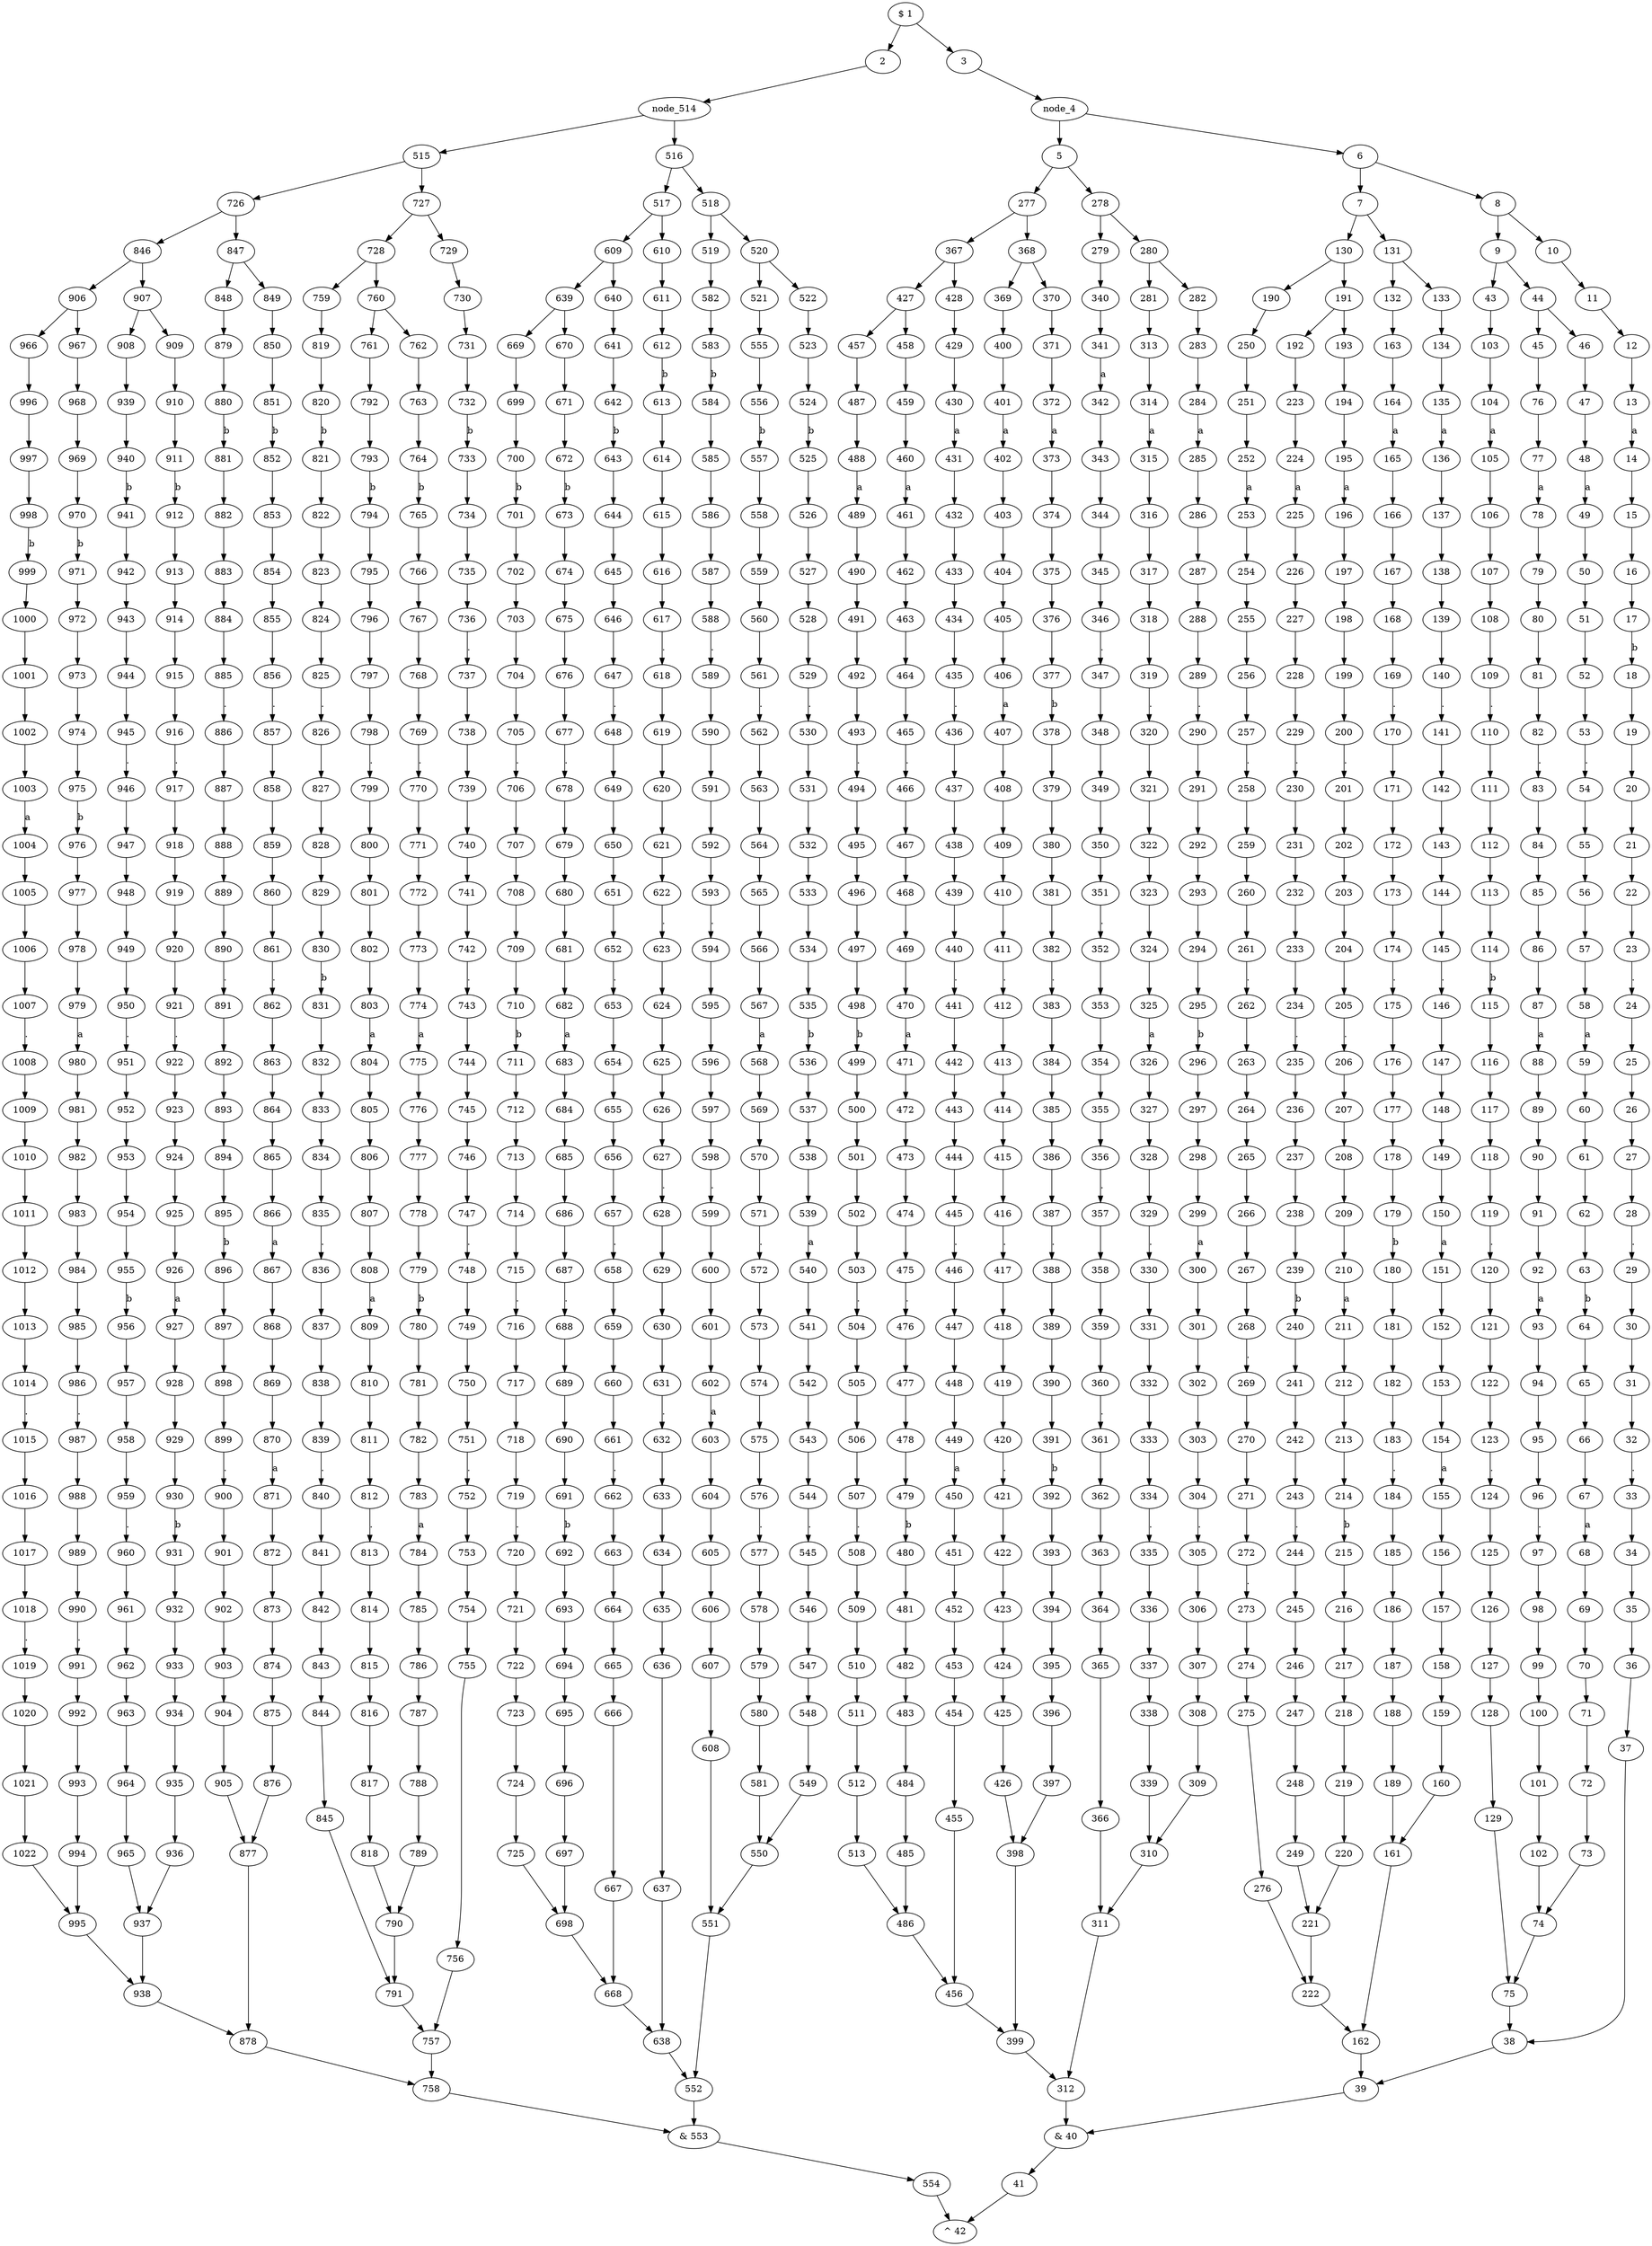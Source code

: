 digraph G {
	node_1 [label="$ 1"]
		node_1 -> node_2
		node_1 -> node_3
	node_3 [label="3"]
		node_3 -> node_4
		node_4 -> node_5
		node_4 -> node_6
	node_6 [label="6"]
		node_6 -> node_7
		node_6 -> node_8
	node_8 [label="8"]
		node_8 -> node_9
		node_8 -> node_10
	node_10 [label="10"]
		node_10 -> node_11
	node_11 [label="11"]
		node_11 -> node_12
	node_12 [label="12"]
		node_12 -> node_13
	node_13 [label="13"]
		node_13 -> node_14[label = "a"]
	node_14 [label="14"]
		node_14 -> node_15
	node_15 [label="15"]
		node_15 -> node_16
	node_16 [label="16"]
		node_16 -> node_17
	node_17 [label="17"]
		node_17 -> node_18[label = "b"]
	node_18 [label="18"]
		node_18 -> node_19
	node_19 [label="19"]
		node_19 -> node_20
	node_20 [label="20"]
		node_20 -> node_21
	node_21 [label="21"]
		node_21 -> node_22
	node_22 [label="22"]
		node_22 -> node_23
	node_23 [label="23"]
		node_23 -> node_24[label = "."]
	node_24 [label="24"]
		node_24 -> node_25
	node_25 [label="25"]
		node_25 -> node_26
	node_26 [label="26"]
		node_26 -> node_27
	node_27 [label="27"]
		node_27 -> node_28
	node_28 [label="28"]
		node_28 -> node_29[label = "."]
	node_29 [label="29"]
		node_29 -> node_30
	node_30 [label="30"]
		node_30 -> node_31
	node_31 [label="31"]
		node_31 -> node_32
	node_32 [label="32"]
		node_32 -> node_33[label = "."]
	node_33 [label="33"]
		node_33 -> node_34
	node_34 [label="34"]
		node_34 -> node_35
	node_35 [label="35"]
		node_35 -> node_36
	node_36 [label="36"]
		node_36 -> node_37
	node_37 [label="37"]
		node_37 -> node_38
	node_38 [label="38"]
		node_38 -> node_39
	node_39 [label="39"]
		node_39 -> node_40
	node_40 [label="& 40"]
		node_40 -> node_41
	node_41 [label="41"]
		node_41 -> node_42
	node_42 [label="^ 42"]
	node_9 [label="9"]
		node_9 -> node_43
		node_9 -> node_44
	node_44 [label="44"]
		node_44 -> node_45
		node_44 -> node_46
	node_46 [label="46"]
		node_46 -> node_47
	node_47 [label="47"]
		node_47 -> node_48
	node_48 [label="48"]
		node_48 -> node_49[label = "a"]
	node_49 [label="49"]
		node_49 -> node_50
	node_50 [label="50"]
		node_50 -> node_51
	node_51 [label="51"]
		node_51 -> node_52
	node_52 [label="52"]
		node_52 -> node_53
	node_53 [label="53"]
		node_53 -> node_54[label = "."]
	node_54 [label="54"]
		node_54 -> node_55
	node_55 [label="55"]
		node_55 -> node_56
	node_56 [label="56"]
		node_56 -> node_57
	node_57 [label="57"]
		node_57 -> node_58
	node_58 [label="58"]
		node_58 -> node_59[label = "a"]
	node_59 [label="59"]
		node_59 -> node_60
	node_60 [label="60"]
		node_60 -> node_61
	node_61 [label="61"]
		node_61 -> node_62
	node_62 [label="62"]
		node_62 -> node_63
	node_63 [label="63"]
		node_63 -> node_64[label = "b"]
	node_64 [label="64"]
		node_64 -> node_65
	node_65 [label="65"]
		node_65 -> node_66
	node_66 [label="66"]
		node_66 -> node_67
	node_67 [label="67"]
		node_67 -> node_68[label = "a"]
	node_68 [label="68"]
		node_68 -> node_69
	node_69 [label="69"]
		node_69 -> node_70
	node_70 [label="70"]
		node_70 -> node_71
	node_71 [label="71"]
		node_71 -> node_72
	node_72 [label="72"]
		node_72 -> node_73
	node_73 [label="73"]
		node_73 -> node_74
	node_74 [label="74"]
		node_74 -> node_75
	node_75 [label="75"]
		node_75 -> node_38
	node_45 [label="45"]
		node_45 -> node_76
	node_76 [label="76"]
		node_76 -> node_77
	node_77 [label="77"]
		node_77 -> node_78[label = "a"]
	node_78 [label="78"]
		node_78 -> node_79
	node_79 [label="79"]
		node_79 -> node_80
	node_80 [label="80"]
		node_80 -> node_81
	node_81 [label="81"]
		node_81 -> node_82
	node_82 [label="82"]
		node_82 -> node_83[label = "."]
	node_83 [label="83"]
		node_83 -> node_84
	node_84 [label="84"]
		node_84 -> node_85
	node_85 [label="85"]
		node_85 -> node_86
	node_86 [label="86"]
		node_86 -> node_87
	node_87 [label="87"]
		node_87 -> node_88[label = "a"]
	node_88 [label="88"]
		node_88 -> node_89
	node_89 [label="89"]
		node_89 -> node_90
	node_90 [label="90"]
		node_90 -> node_91
	node_91 [label="91"]
		node_91 -> node_92
	node_92 [label="92"]
		node_92 -> node_93[label = "a"]
	node_93 [label="93"]
		node_93 -> node_94
	node_94 [label="94"]
		node_94 -> node_95
	node_95 [label="95"]
		node_95 -> node_96
	node_96 [label="96"]
		node_96 -> node_97[label = "."]
	node_97 [label="97"]
		node_97 -> node_98
	node_98 [label="98"]
		node_98 -> node_99
	node_99 [label="99"]
		node_99 -> node_100
	node_100 [label="100"]
		node_100 -> node_101
	node_101 [label="101"]
		node_101 -> node_102
	node_102 [label="102"]
		node_102 -> node_74
	node_43 [label="43"]
		node_43 -> node_103
	node_103 [label="103"]
		node_103 -> node_104
	node_104 [label="104"]
		node_104 -> node_105[label = "a"]
	node_105 [label="105"]
		node_105 -> node_106
	node_106 [label="106"]
		node_106 -> node_107
	node_107 [label="107"]
		node_107 -> node_108
	node_108 [label="108"]
		node_108 -> node_109
	node_109 [label="109"]
		node_109 -> node_110[label = "."]
	node_110 [label="110"]
		node_110 -> node_111
	node_111 [label="111"]
		node_111 -> node_112
	node_112 [label="112"]
		node_112 -> node_113
	node_113 [label="113"]
		node_113 -> node_114
	node_114 [label="114"]
		node_114 -> node_115[label = "b"]
	node_115 [label="115"]
		node_115 -> node_116
	node_116 [label="116"]
		node_116 -> node_117
	node_117 [label="117"]
		node_117 -> node_118
	node_118 [label="118"]
		node_118 -> node_119
	node_119 [label="119"]
		node_119 -> node_120[label = "."]
	node_120 [label="120"]
		node_120 -> node_121
	node_121 [label="121"]
		node_121 -> node_122
	node_122 [label="122"]
		node_122 -> node_123
	node_123 [label="123"]
		node_123 -> node_124[label = "."]
	node_124 [label="124"]
		node_124 -> node_125
	node_125 [label="125"]
		node_125 -> node_126
	node_126 [label="126"]
		node_126 -> node_127
	node_127 [label="127"]
		node_127 -> node_128
	node_128 [label="128"]
		node_128 -> node_129
	node_129 [label="129"]
		node_129 -> node_75
	node_7 [label="7"]
		node_7 -> node_130
		node_7 -> node_131
	node_131 [label="131"]
		node_131 -> node_132
		node_131 -> node_133
	node_133 [label="133"]
		node_133 -> node_134
	node_134 [label="134"]
		node_134 -> node_135
	node_135 [label="135"]
		node_135 -> node_136[label = "a"]
	node_136 [label="136"]
		node_136 -> node_137
	node_137 [label="137"]
		node_137 -> node_138
	node_138 [label="138"]
		node_138 -> node_139
	node_139 [label="139"]
		node_139 -> node_140
	node_140 [label="140"]
		node_140 -> node_141[label = "."]
	node_141 [label="141"]
		node_141 -> node_142
	node_142 [label="142"]
		node_142 -> node_143
	node_143 [label="143"]
		node_143 -> node_144
	node_144 [label="144"]
		node_144 -> node_145
	node_145 [label="145"]
		node_145 -> node_146[label = "."]
	node_146 [label="146"]
		node_146 -> node_147
	node_147 [label="147"]
		node_147 -> node_148
	node_148 [label="148"]
		node_148 -> node_149
	node_149 [label="149"]
		node_149 -> node_150
	node_150 [label="150"]
		node_150 -> node_151[label = "a"]
	node_151 [label="151"]
		node_151 -> node_152
	node_152 [label="152"]
		node_152 -> node_153
	node_153 [label="153"]
		node_153 -> node_154
	node_154 [label="154"]
		node_154 -> node_155[label = "a"]
	node_155 [label="155"]
		node_155 -> node_156
	node_156 [label="156"]
		node_156 -> node_157
	node_157 [label="157"]
		node_157 -> node_158
	node_158 [label="158"]
		node_158 -> node_159
	node_159 [label="159"]
		node_159 -> node_160
	node_160 [label="160"]
		node_160 -> node_161
	node_161 [label="161"]
		node_161 -> node_162
	node_162 [label="162"]
		node_162 -> node_39
	node_132 [label="132"]
		node_132 -> node_163
	node_163 [label="163"]
		node_163 -> node_164
	node_164 [label="164"]
		node_164 -> node_165[label = "a"]
	node_165 [label="165"]
		node_165 -> node_166
	node_166 [label="166"]
		node_166 -> node_167
	node_167 [label="167"]
		node_167 -> node_168
	node_168 [label="168"]
		node_168 -> node_169
	node_169 [label="169"]
		node_169 -> node_170[label = "."]
	node_170 [label="170"]
		node_170 -> node_171
	node_171 [label="171"]
		node_171 -> node_172
	node_172 [label="172"]
		node_172 -> node_173
	node_173 [label="173"]
		node_173 -> node_174
	node_174 [label="174"]
		node_174 -> node_175[label = "."]
	node_175 [label="175"]
		node_175 -> node_176
	node_176 [label="176"]
		node_176 -> node_177
	node_177 [label="177"]
		node_177 -> node_178
	node_178 [label="178"]
		node_178 -> node_179
	node_179 [label="179"]
		node_179 -> node_180[label = "b"]
	node_180 [label="180"]
		node_180 -> node_181
	node_181 [label="181"]
		node_181 -> node_182
	node_182 [label="182"]
		node_182 -> node_183
	node_183 [label="183"]
		node_183 -> node_184[label = "."]
	node_184 [label="184"]
		node_184 -> node_185
	node_185 [label="185"]
		node_185 -> node_186
	node_186 [label="186"]
		node_186 -> node_187
	node_187 [label="187"]
		node_187 -> node_188
	node_188 [label="188"]
		node_188 -> node_189
	node_189 [label="189"]
		node_189 -> node_161
	node_130 [label="130"]
		node_130 -> node_190
		node_130 -> node_191
	node_191 [label="191"]
		node_191 -> node_192
		node_191 -> node_193
	node_193 [label="193"]
		node_193 -> node_194
	node_194 [label="194"]
		node_194 -> node_195
	node_195 [label="195"]
		node_195 -> node_196[label = "a"]
	node_196 [label="196"]
		node_196 -> node_197
	node_197 [label="197"]
		node_197 -> node_198
	node_198 [label="198"]
		node_198 -> node_199
	node_199 [label="199"]
		node_199 -> node_200
	node_200 [label="200"]
		node_200 -> node_201[label = "."]
	node_201 [label="201"]
		node_201 -> node_202
	node_202 [label="202"]
		node_202 -> node_203
	node_203 [label="203"]
		node_203 -> node_204
	node_204 [label="204"]
		node_204 -> node_205
	node_205 [label="205"]
		node_205 -> node_206[label = "."]
	node_206 [label="206"]
		node_206 -> node_207
	node_207 [label="207"]
		node_207 -> node_208
	node_208 [label="208"]
		node_208 -> node_209
	node_209 [label="209"]
		node_209 -> node_210
	node_210 [label="210"]
		node_210 -> node_211[label = "a"]
	node_211 [label="211"]
		node_211 -> node_212
	node_212 [label="212"]
		node_212 -> node_213
	node_213 [label="213"]
		node_213 -> node_214
	node_214 [label="214"]
		node_214 -> node_215[label = "b"]
	node_215 [label="215"]
		node_215 -> node_216
	node_216 [label="216"]
		node_216 -> node_217
	node_217 [label="217"]
		node_217 -> node_218
	node_218 [label="218"]
		node_218 -> node_219
	node_219 [label="219"]
		node_219 -> node_220
	node_220 [label="220"]
		node_220 -> node_221
	node_221 [label="221"]
		node_221 -> node_222
	node_222 [label="222"]
		node_222 -> node_162
	node_192 [label="192"]
		node_192 -> node_223
	node_223 [label="223"]
		node_223 -> node_224
	node_224 [label="224"]
		node_224 -> node_225[label = "a"]
	node_225 [label="225"]
		node_225 -> node_226
	node_226 [label="226"]
		node_226 -> node_227
	node_227 [label="227"]
		node_227 -> node_228
	node_228 [label="228"]
		node_228 -> node_229
	node_229 [label="229"]
		node_229 -> node_230[label = "."]
	node_230 [label="230"]
		node_230 -> node_231
	node_231 [label="231"]
		node_231 -> node_232
	node_232 [label="232"]
		node_232 -> node_233
	node_233 [label="233"]
		node_233 -> node_234
	node_234 [label="234"]
		node_234 -> node_235[label = "."]
	node_235 [label="235"]
		node_235 -> node_236
	node_236 [label="236"]
		node_236 -> node_237
	node_237 [label="237"]
		node_237 -> node_238
	node_238 [label="238"]
		node_238 -> node_239
	node_239 [label="239"]
		node_239 -> node_240[label = "b"]
	node_240 [label="240"]
		node_240 -> node_241
	node_241 [label="241"]
		node_241 -> node_242
	node_242 [label="242"]
		node_242 -> node_243
	node_243 [label="243"]
		node_243 -> node_244[label = "."]
	node_244 [label="244"]
		node_244 -> node_245
	node_245 [label="245"]
		node_245 -> node_246
	node_246 [label="246"]
		node_246 -> node_247
	node_247 [label="247"]
		node_247 -> node_248
	node_248 [label="248"]
		node_248 -> node_249
	node_249 [label="249"]
		node_249 -> node_221
	node_190 [label="190"]
		node_190 -> node_250
	node_250 [label="250"]
		node_250 -> node_251
	node_251 [label="251"]
		node_251 -> node_252
	node_252 [label="252"]
		node_252 -> node_253[label = "a"]
	node_253 [label="253"]
		node_253 -> node_254
	node_254 [label="254"]
		node_254 -> node_255
	node_255 [label="255"]
		node_255 -> node_256
	node_256 [label="256"]
		node_256 -> node_257
	node_257 [label="257"]
		node_257 -> node_258[label = "."]
	node_258 [label="258"]
		node_258 -> node_259
	node_259 [label="259"]
		node_259 -> node_260
	node_260 [label="260"]
		node_260 -> node_261
	node_261 [label="261"]
		node_261 -> node_262[label = "."]
	node_262 [label="262"]
		node_262 -> node_263
	node_263 [label="263"]
		node_263 -> node_264
	node_264 [label="264"]
		node_264 -> node_265
	node_265 [label="265"]
		node_265 -> node_266
	node_266 [label="266"]
		node_266 -> node_267
	node_267 [label="267"]
		node_267 -> node_268
	node_268 [label="268"]
		node_268 -> node_269[label = "."]
	node_269 [label="269"]
		node_269 -> node_270
	node_270 [label="270"]
		node_270 -> node_271
	node_271 [label="271"]
		node_271 -> node_272
	node_272 [label="272"]
		node_272 -> node_273[label = "."]
	node_273 [label="273"]
		node_273 -> node_274
	node_274 [label="274"]
		node_274 -> node_275
	node_275 [label="275"]
		node_275 -> node_276
	node_276 [label="276"]
		node_276 -> node_222
	node_5 [label="5"]
		node_5 -> node_277
		node_5 -> node_278
	node_278 [label="278"]
		node_278 -> node_279
		node_278 -> node_280
	node_280 [label="280"]
		node_280 -> node_281
		node_280 -> node_282
	node_282 [label="282"]
		node_282 -> node_283
	node_283 [label="283"]
		node_283 -> node_284
	node_284 [label="284"]
		node_284 -> node_285[label = "a"]
	node_285 [label="285"]
		node_285 -> node_286
	node_286 [label="286"]
		node_286 -> node_287
	node_287 [label="287"]
		node_287 -> node_288
	node_288 [label="288"]
		node_288 -> node_289
	node_289 [label="289"]
		node_289 -> node_290[label = "."]
	node_290 [label="290"]
		node_290 -> node_291
	node_291 [label="291"]
		node_291 -> node_292
	node_292 [label="292"]
		node_292 -> node_293
	node_293 [label="293"]
		node_293 -> node_294
	node_294 [label="294"]
		node_294 -> node_295
	node_295 [label="295"]
		node_295 -> node_296[label = "b"]
	node_296 [label="296"]
		node_296 -> node_297
	node_297 [label="297"]
		node_297 -> node_298
	node_298 [label="298"]
		node_298 -> node_299
	node_299 [label="299"]
		node_299 -> node_300[label = "a"]
	node_300 [label="300"]
		node_300 -> node_301
	node_301 [label="301"]
		node_301 -> node_302
	node_302 [label="302"]
		node_302 -> node_303
	node_303 [label="303"]
		node_303 -> node_304
	node_304 [label="304"]
		node_304 -> node_305[label = "."]
	node_305 [label="305"]
		node_305 -> node_306
	node_306 [label="306"]
		node_306 -> node_307
	node_307 [label="307"]
		node_307 -> node_308
	node_308 [label="308"]
		node_308 -> node_309
	node_309 [label="309"]
		node_309 -> node_310
	node_310 [label="310"]
		node_310 -> node_311
	node_311 [label="311"]
		node_311 -> node_312
	node_312 [label="312"]
		node_312 -> node_40
	node_281 [label="281"]
		node_281 -> node_313
	node_313 [label="313"]
		node_313 -> node_314
	node_314 [label="314"]
		node_314 -> node_315[label = "a"]
	node_315 [label="315"]
		node_315 -> node_316
	node_316 [label="316"]
		node_316 -> node_317
	node_317 [label="317"]
		node_317 -> node_318
	node_318 [label="318"]
		node_318 -> node_319
	node_319 [label="319"]
		node_319 -> node_320[label = "."]
	node_320 [label="320"]
		node_320 -> node_321
	node_321 [label="321"]
		node_321 -> node_322
	node_322 [label="322"]
		node_322 -> node_323
	node_323 [label="323"]
		node_323 -> node_324
	node_324 [label="324"]
		node_324 -> node_325
	node_325 [label="325"]
		node_325 -> node_326[label = "a"]
	node_326 [label="326"]
		node_326 -> node_327
	node_327 [label="327"]
		node_327 -> node_328
	node_328 [label="328"]
		node_328 -> node_329
	node_329 [label="329"]
		node_329 -> node_330[label = "."]
	node_330 [label="330"]
		node_330 -> node_331
	node_331 [label="331"]
		node_331 -> node_332
	node_332 [label="332"]
		node_332 -> node_333
	node_333 [label="333"]
		node_333 -> node_334
	node_334 [label="334"]
		node_334 -> node_335[label = "."]
	node_335 [label="335"]
		node_335 -> node_336
	node_336 [label="336"]
		node_336 -> node_337
	node_337 [label="337"]
		node_337 -> node_338
	node_338 [label="338"]
		node_338 -> node_339
	node_339 [label="339"]
		node_339 -> node_310
	node_279 [label="279"]
		node_279 -> node_340
	node_340 [label="340"]
		node_340 -> node_341
	node_341 [label="341"]
		node_341 -> node_342[label = "a"]
	node_342 [label="342"]
		node_342 -> node_343
	node_343 [label="343"]
		node_343 -> node_344
	node_344 [label="344"]
		node_344 -> node_345
	node_345 [label="345"]
		node_345 -> node_346
	node_346 [label="346"]
		node_346 -> node_347[label = "."]
	node_347 [label="347"]
		node_347 -> node_348
	node_348 [label="348"]
		node_348 -> node_349
	node_349 [label="349"]
		node_349 -> node_350
	node_350 [label="350"]
		node_350 -> node_351
	node_351 [label="351"]
		node_351 -> node_352[label = "."]
	node_352 [label="352"]
		node_352 -> node_353
	node_353 [label="353"]
		node_353 -> node_354
	node_354 [label="354"]
		node_354 -> node_355
	node_355 [label="355"]
		node_355 -> node_356
	node_356 [label="356"]
		node_356 -> node_357[label = "."]
	node_357 [label="357"]
		node_357 -> node_358
	node_358 [label="358"]
		node_358 -> node_359
	node_359 [label="359"]
		node_359 -> node_360
	node_360 [label="360"]
		node_360 -> node_361[label = "."]
	node_361 [label="361"]
		node_361 -> node_362
	node_362 [label="362"]
		node_362 -> node_363
	node_363 [label="363"]
		node_363 -> node_364
	node_364 [label="364"]
		node_364 -> node_365
	node_365 [label="365"]
		node_365 -> node_366
	node_366 [label="366"]
		node_366 -> node_311
	node_277 [label="277"]
		node_277 -> node_367
		node_277 -> node_368
	node_368 [label="368"]
		node_368 -> node_369
		node_368 -> node_370
	node_370 [label="370"]
		node_370 -> node_371
	node_371 [label="371"]
		node_371 -> node_372
	node_372 [label="372"]
		node_372 -> node_373[label = "a"]
	node_373 [label="373"]
		node_373 -> node_374
	node_374 [label="374"]
		node_374 -> node_375
	node_375 [label="375"]
		node_375 -> node_376
	node_376 [label="376"]
		node_376 -> node_377
	node_377 [label="377"]
		node_377 -> node_378[label = "b"]
	node_378 [label="378"]
		node_378 -> node_379
	node_379 [label="379"]
		node_379 -> node_380
	node_380 [label="380"]
		node_380 -> node_381
	node_381 [label="381"]
		node_381 -> node_382
	node_382 [label="382"]
		node_382 -> node_383[label = "."]
	node_383 [label="383"]
		node_383 -> node_384
	node_384 [label="384"]
		node_384 -> node_385
	node_385 [label="385"]
		node_385 -> node_386
	node_386 [label="386"]
		node_386 -> node_387
	node_387 [label="387"]
		node_387 -> node_388[label = "."]
	node_388 [label="388"]
		node_388 -> node_389
	node_389 [label="389"]
		node_389 -> node_390
	node_390 [label="390"]
		node_390 -> node_391
	node_391 [label="391"]
		node_391 -> node_392[label = "b"]
	node_392 [label="392"]
		node_392 -> node_393
	node_393 [label="393"]
		node_393 -> node_394
	node_394 [label="394"]
		node_394 -> node_395
	node_395 [label="395"]
		node_395 -> node_396
	node_396 [label="396"]
		node_396 -> node_397
	node_397 [label="397"]
		node_397 -> node_398
	node_398 [label="398"]
		node_398 -> node_399
	node_399 [label="399"]
		node_399 -> node_312
	node_369 [label="369"]
		node_369 -> node_400
	node_400 [label="400"]
		node_400 -> node_401
	node_401 [label="401"]
		node_401 -> node_402[label = "a"]
	node_402 [label="402"]
		node_402 -> node_403
	node_403 [label="403"]
		node_403 -> node_404
	node_404 [label="404"]
		node_404 -> node_405
	node_405 [label="405"]
		node_405 -> node_406
	node_406 [label="406"]
		node_406 -> node_407[label = "a"]
	node_407 [label="407"]
		node_407 -> node_408
	node_408 [label="408"]
		node_408 -> node_409
	node_409 [label="409"]
		node_409 -> node_410
	node_410 [label="410"]
		node_410 -> node_411
	node_411 [label="411"]
		node_411 -> node_412[label = "."]
	node_412 [label="412"]
		node_412 -> node_413
	node_413 [label="413"]
		node_413 -> node_414
	node_414 [label="414"]
		node_414 -> node_415
	node_415 [label="415"]
		node_415 -> node_416
	node_416 [label="416"]
		node_416 -> node_417[label = "."]
	node_417 [label="417"]
		node_417 -> node_418
	node_418 [label="418"]
		node_418 -> node_419
	node_419 [label="419"]
		node_419 -> node_420
	node_420 [label="420"]
		node_420 -> node_421[label = "."]
	node_421 [label="421"]
		node_421 -> node_422
	node_422 [label="422"]
		node_422 -> node_423
	node_423 [label="423"]
		node_423 -> node_424
	node_424 [label="424"]
		node_424 -> node_425
	node_425 [label="425"]
		node_425 -> node_426
	node_426 [label="426"]
		node_426 -> node_398
	node_367 [label="367"]
		node_367 -> node_427
		node_367 -> node_428
	node_428 [label="428"]
		node_428 -> node_429
	node_429 [label="429"]
		node_429 -> node_430
	node_430 [label="430"]
		node_430 -> node_431[label = "a"]
	node_431 [label="431"]
		node_431 -> node_432
	node_432 [label="432"]
		node_432 -> node_433
	node_433 [label="433"]
		node_433 -> node_434
	node_434 [label="434"]
		node_434 -> node_435
	node_435 [label="435"]
		node_435 -> node_436[label = "."]
	node_436 [label="436"]
		node_436 -> node_437
	node_437 [label="437"]
		node_437 -> node_438
	node_438 [label="438"]
		node_438 -> node_439
	node_439 [label="439"]
		node_439 -> node_440
	node_440 [label="440"]
		node_440 -> node_441[label = "."]
	node_441 [label="441"]
		node_441 -> node_442
	node_442 [label="442"]
		node_442 -> node_443
	node_443 [label="443"]
		node_443 -> node_444
	node_444 [label="444"]
		node_444 -> node_445
	node_445 [label="445"]
		node_445 -> node_446[label = "."]
	node_446 [label="446"]
		node_446 -> node_447
	node_447 [label="447"]
		node_447 -> node_448
	node_448 [label="448"]
		node_448 -> node_449
	node_449 [label="449"]
		node_449 -> node_450[label = "a"]
	node_450 [label="450"]
		node_450 -> node_451
	node_451 [label="451"]
		node_451 -> node_452
	node_452 [label="452"]
		node_452 -> node_453
	node_453 [label="453"]
		node_453 -> node_454
	node_454 [label="454"]
		node_454 -> node_455
	node_455 [label="455"]
		node_455 -> node_456
	node_456 [label="456"]
		node_456 -> node_399
	node_427 [label="427"]
		node_427 -> node_457
		node_427 -> node_458
	node_458 [label="458"]
		node_458 -> node_459
	node_459 [label="459"]
		node_459 -> node_460
	node_460 [label="460"]
		node_460 -> node_461[label = "a"]
	node_461 [label="461"]
		node_461 -> node_462
	node_462 [label="462"]
		node_462 -> node_463
	node_463 [label="463"]
		node_463 -> node_464
	node_464 [label="464"]
		node_464 -> node_465
	node_465 [label="465"]
		node_465 -> node_466[label = "."]
	node_466 [label="466"]
		node_466 -> node_467
	node_467 [label="467"]
		node_467 -> node_468
	node_468 [label="468"]
		node_468 -> node_469
	node_469 [label="469"]
		node_469 -> node_470
	node_470 [label="470"]
		node_470 -> node_471[label = "a"]
	node_471 [label="471"]
		node_471 -> node_472
	node_472 [label="472"]
		node_472 -> node_473
	node_473 [label="473"]
		node_473 -> node_474
	node_474 [label="474"]
		node_474 -> node_475
	node_475 [label="475"]
		node_475 -> node_476[label = "."]
	node_476 [label="476"]
		node_476 -> node_477
	node_477 [label="477"]
		node_477 -> node_478
	node_478 [label="478"]
		node_478 -> node_479
	node_479 [label="479"]
		node_479 -> node_480[label = "b"]
	node_480 [label="480"]
		node_480 -> node_481
	node_481 [label="481"]
		node_481 -> node_482
	node_482 [label="482"]
		node_482 -> node_483
	node_483 [label="483"]
		node_483 -> node_484
	node_484 [label="484"]
		node_484 -> node_485
	node_485 [label="485"]
		node_485 -> node_486
	node_486 [label="486"]
		node_486 -> node_456
	node_457 [label="457"]
		node_457 -> node_487
	node_487 [label="487"]
		node_487 -> node_488
	node_488 [label="488"]
		node_488 -> node_489[label = "a"]
	node_489 [label="489"]
		node_489 -> node_490
	node_490 [label="490"]
		node_490 -> node_491
	node_491 [label="491"]
		node_491 -> node_492
	node_492 [label="492"]
		node_492 -> node_493
	node_493 [label="493"]
		node_493 -> node_494[label = "."]
	node_494 [label="494"]
		node_494 -> node_495
	node_495 [label="495"]
		node_495 -> node_496
	node_496 [label="496"]
		node_496 -> node_497
	node_497 [label="497"]
		node_497 -> node_498
	node_498 [label="498"]
		node_498 -> node_499[label = "b"]
	node_499 [label="499"]
		node_499 -> node_500
	node_500 [label="500"]
		node_500 -> node_501
	node_501 [label="501"]
		node_501 -> node_502
	node_502 [label="502"]
		node_502 -> node_503
	node_503 [label="503"]
		node_503 -> node_504[label = "."]
	node_504 [label="504"]
		node_504 -> node_505
	node_505 [label="505"]
		node_505 -> node_506
	node_506 [label="506"]
		node_506 -> node_507
	node_507 [label="507"]
		node_507 -> node_508[label = "."]
	node_508 [label="508"]
		node_508 -> node_509
	node_509 [label="509"]
		node_509 -> node_510
	node_510 [label="510"]
		node_510 -> node_511
	node_511 [label="511"]
		node_511 -> node_512
	node_512 [label="512"]
		node_512 -> node_513
	node_513 [label="513"]
		node_513 -> node_486
	node_2 [label="2"]
		node_2 -> node_514
		node_514 -> node_515
		node_514 -> node_516
	node_516 [label="516"]
		node_516 -> node_517
		node_516 -> node_518
	node_518 [label="518"]
		node_518 -> node_519
		node_518 -> node_520
	node_520 [label="520"]
		node_520 -> node_521
		node_520 -> node_522
	node_522 [label="522"]
		node_522 -> node_523
	node_523 [label="523"]
		node_523 -> node_524
	node_524 [label="524"]
		node_524 -> node_525[label = "b"]
	node_525 [label="525"]
		node_525 -> node_526
	node_526 [label="526"]
		node_526 -> node_527
	node_527 [label="527"]
		node_527 -> node_528
	node_528 [label="528"]
		node_528 -> node_529
	node_529 [label="529"]
		node_529 -> node_530[label = "."]
	node_530 [label="530"]
		node_530 -> node_531
	node_531 [label="531"]
		node_531 -> node_532
	node_532 [label="532"]
		node_532 -> node_533
	node_533 [label="533"]
		node_533 -> node_534
	node_534 [label="534"]
		node_534 -> node_535
	node_535 [label="535"]
		node_535 -> node_536[label = "b"]
	node_536 [label="536"]
		node_536 -> node_537
	node_537 [label="537"]
		node_537 -> node_538
	node_538 [label="538"]
		node_538 -> node_539
	node_539 [label="539"]
		node_539 -> node_540[label = "a"]
	node_540 [label="540"]
		node_540 -> node_541
	node_541 [label="541"]
		node_541 -> node_542
	node_542 [label="542"]
		node_542 -> node_543
	node_543 [label="543"]
		node_543 -> node_544
	node_544 [label="544"]
		node_544 -> node_545[label = "."]
	node_545 [label="545"]
		node_545 -> node_546
	node_546 [label="546"]
		node_546 -> node_547
	node_547 [label="547"]
		node_547 -> node_548
	node_548 [label="548"]
		node_548 -> node_549
	node_549 [label="549"]
		node_549 -> node_550
	node_550 [label="550"]
		node_550 -> node_551
	node_551 [label="551"]
		node_551 -> node_552
	node_552 [label="552"]
		node_552 -> node_553
	node_553 [label="& 553"]
		node_553 -> node_554
	node_554 [label="554"]
		node_554 -> node_42
	node_521 [label="521"]
		node_521 -> node_555
	node_555 [label="555"]
		node_555 -> node_556
	node_556 [label="556"]
		node_556 -> node_557[label = "b"]
	node_557 [label="557"]
		node_557 -> node_558
	node_558 [label="558"]
		node_558 -> node_559
	node_559 [label="559"]
		node_559 -> node_560
	node_560 [label="560"]
		node_560 -> node_561
	node_561 [label="561"]
		node_561 -> node_562[label = "."]
	node_562 [label="562"]
		node_562 -> node_563
	node_563 [label="563"]
		node_563 -> node_564
	node_564 [label="564"]
		node_564 -> node_565
	node_565 [label="565"]
		node_565 -> node_566
	node_566 [label="566"]
		node_566 -> node_567
	node_567 [label="567"]
		node_567 -> node_568[label = "a"]
	node_568 [label="568"]
		node_568 -> node_569
	node_569 [label="569"]
		node_569 -> node_570
	node_570 [label="570"]
		node_570 -> node_571
	node_571 [label="571"]
		node_571 -> node_572[label = "."]
	node_572 [label="572"]
		node_572 -> node_573
	node_573 [label="573"]
		node_573 -> node_574
	node_574 [label="574"]
		node_574 -> node_575
	node_575 [label="575"]
		node_575 -> node_576
	node_576 [label="576"]
		node_576 -> node_577[label = "."]
	node_577 [label="577"]
		node_577 -> node_578
	node_578 [label="578"]
		node_578 -> node_579
	node_579 [label="579"]
		node_579 -> node_580
	node_580 [label="580"]
		node_580 -> node_581
	node_581 [label="581"]
		node_581 -> node_550
	node_519 [label="519"]
		node_519 -> node_582
	node_582 [label="582"]
		node_582 -> node_583
	node_583 [label="583"]
		node_583 -> node_584[label = "b"]
	node_584 [label="584"]
		node_584 -> node_585
	node_585 [label="585"]
		node_585 -> node_586
	node_586 [label="586"]
		node_586 -> node_587
	node_587 [label="587"]
		node_587 -> node_588
	node_588 [label="588"]
		node_588 -> node_589[label = "."]
	node_589 [label="589"]
		node_589 -> node_590
	node_590 [label="590"]
		node_590 -> node_591
	node_591 [label="591"]
		node_591 -> node_592
	node_592 [label="592"]
		node_592 -> node_593
	node_593 [label="593"]
		node_593 -> node_594[label = "."]
	node_594 [label="594"]
		node_594 -> node_595
	node_595 [label="595"]
		node_595 -> node_596
	node_596 [label="596"]
		node_596 -> node_597
	node_597 [label="597"]
		node_597 -> node_598
	node_598 [label="598"]
		node_598 -> node_599[label = "."]
	node_599 [label="599"]
		node_599 -> node_600
	node_600 [label="600"]
		node_600 -> node_601
	node_601 [label="601"]
		node_601 -> node_602
	node_602 [label="602"]
		node_602 -> node_603[label = "a"]
	node_603 [label="603"]
		node_603 -> node_604
	node_604 [label="604"]
		node_604 -> node_605
	node_605 [label="605"]
		node_605 -> node_606
	node_606 [label="606"]
		node_606 -> node_607
	node_607 [label="607"]
		node_607 -> node_608
	node_608 [label="608"]
		node_608 -> node_551
	node_517 [label="517"]
		node_517 -> node_609
		node_517 -> node_610
	node_610 [label="610"]
		node_610 -> node_611
	node_611 [label="611"]
		node_611 -> node_612
	node_612 [label="612"]
		node_612 -> node_613[label = "b"]
	node_613 [label="613"]
		node_613 -> node_614
	node_614 [label="614"]
		node_614 -> node_615
	node_615 [label="615"]
		node_615 -> node_616
	node_616 [label="616"]
		node_616 -> node_617
	node_617 [label="617"]
		node_617 -> node_618[label = "."]
	node_618 [label="618"]
		node_618 -> node_619
	node_619 [label="619"]
		node_619 -> node_620
	node_620 [label="620"]
		node_620 -> node_621
	node_621 [label="621"]
		node_621 -> node_622
	node_622 [label="622"]
		node_622 -> node_623[label = "."]
	node_623 [label="623"]
		node_623 -> node_624
	node_624 [label="624"]
		node_624 -> node_625
	node_625 [label="625"]
		node_625 -> node_626
	node_626 [label="626"]
		node_626 -> node_627
	node_627 [label="627"]
		node_627 -> node_628[label = "."]
	node_628 [label="628"]
		node_628 -> node_629
	node_629 [label="629"]
		node_629 -> node_630
	node_630 [label="630"]
		node_630 -> node_631
	node_631 [label="631"]
		node_631 -> node_632[label = "."]
	node_632 [label="632"]
		node_632 -> node_633
	node_633 [label="633"]
		node_633 -> node_634
	node_634 [label="634"]
		node_634 -> node_635
	node_635 [label="635"]
		node_635 -> node_636
	node_636 [label="636"]
		node_636 -> node_637
	node_637 [label="637"]
		node_637 -> node_638
	node_638 [label="638"]
		node_638 -> node_552
	node_609 [label="609"]
		node_609 -> node_639
		node_609 -> node_640
	node_640 [label="640"]
		node_640 -> node_641
	node_641 [label="641"]
		node_641 -> node_642
	node_642 [label="642"]
		node_642 -> node_643[label = "b"]
	node_643 [label="643"]
		node_643 -> node_644
	node_644 [label="644"]
		node_644 -> node_645
	node_645 [label="645"]
		node_645 -> node_646
	node_646 [label="646"]
		node_646 -> node_647
	node_647 [label="647"]
		node_647 -> node_648[label = "."]
	node_648 [label="648"]
		node_648 -> node_649
	node_649 [label="649"]
		node_649 -> node_650
	node_650 [label="650"]
		node_650 -> node_651
	node_651 [label="651"]
		node_651 -> node_652
	node_652 [label="652"]
		node_652 -> node_653[label = "."]
	node_653 [label="653"]
		node_653 -> node_654
	node_654 [label="654"]
		node_654 -> node_655
	node_655 [label="655"]
		node_655 -> node_656
	node_656 [label="656"]
		node_656 -> node_657
	node_657 [label="657"]
		node_657 -> node_658[label = "."]
	node_658 [label="658"]
		node_658 -> node_659
	node_659 [label="659"]
		node_659 -> node_660
	node_660 [label="660"]
		node_660 -> node_661
	node_661 [label="661"]
		node_661 -> node_662[label = "."]
	node_662 [label="662"]
		node_662 -> node_663
	node_663 [label="663"]
		node_663 -> node_664
	node_664 [label="664"]
		node_664 -> node_665
	node_665 [label="665"]
		node_665 -> node_666
	node_666 [label="666"]
		node_666 -> node_667
	node_667 [label="667"]
		node_667 -> node_668
	node_668 [label="668"]
		node_668 -> node_638
	node_639 [label="639"]
		node_639 -> node_669
		node_639 -> node_670
	node_670 [label="670"]
		node_670 -> node_671
	node_671 [label="671"]
		node_671 -> node_672
	node_672 [label="672"]
		node_672 -> node_673[label = "b"]
	node_673 [label="673"]
		node_673 -> node_674
	node_674 [label="674"]
		node_674 -> node_675
	node_675 [label="675"]
		node_675 -> node_676
	node_676 [label="676"]
		node_676 -> node_677
	node_677 [label="677"]
		node_677 -> node_678[label = "."]
	node_678 [label="678"]
		node_678 -> node_679
	node_679 [label="679"]
		node_679 -> node_680
	node_680 [label="680"]
		node_680 -> node_681
	node_681 [label="681"]
		node_681 -> node_682
	node_682 [label="682"]
		node_682 -> node_683[label = "a"]
	node_683 [label="683"]
		node_683 -> node_684
	node_684 [label="684"]
		node_684 -> node_685
	node_685 [label="685"]
		node_685 -> node_686
	node_686 [label="686"]
		node_686 -> node_687
	node_687 [label="687"]
		node_687 -> node_688[label = "."]
	node_688 [label="688"]
		node_688 -> node_689
	node_689 [label="689"]
		node_689 -> node_690
	node_690 [label="690"]
		node_690 -> node_691
	node_691 [label="691"]
		node_691 -> node_692[label = "b"]
	node_692 [label="692"]
		node_692 -> node_693
	node_693 [label="693"]
		node_693 -> node_694
	node_694 [label="694"]
		node_694 -> node_695
	node_695 [label="695"]
		node_695 -> node_696
	node_696 [label="696"]
		node_696 -> node_697
	node_697 [label="697"]
		node_697 -> node_698
	node_698 [label="698"]
		node_698 -> node_668
	node_669 [label="669"]
		node_669 -> node_699
	node_699 [label="699"]
		node_699 -> node_700
	node_700 [label="700"]
		node_700 -> node_701[label = "b"]
	node_701 [label="701"]
		node_701 -> node_702
	node_702 [label="702"]
		node_702 -> node_703
	node_703 [label="703"]
		node_703 -> node_704
	node_704 [label="704"]
		node_704 -> node_705
	node_705 [label="705"]
		node_705 -> node_706[label = "."]
	node_706 [label="706"]
		node_706 -> node_707
	node_707 [label="707"]
		node_707 -> node_708
	node_708 [label="708"]
		node_708 -> node_709
	node_709 [label="709"]
		node_709 -> node_710
	node_710 [label="710"]
		node_710 -> node_711[label = "b"]
	node_711 [label="711"]
		node_711 -> node_712
	node_712 [label="712"]
		node_712 -> node_713
	node_713 [label="713"]
		node_713 -> node_714
	node_714 [label="714"]
		node_714 -> node_715
	node_715 [label="715"]
		node_715 -> node_716[label = "."]
	node_716 [label="716"]
		node_716 -> node_717
	node_717 [label="717"]
		node_717 -> node_718
	node_718 [label="718"]
		node_718 -> node_719
	node_719 [label="719"]
		node_719 -> node_720[label = "."]
	node_720 [label="720"]
		node_720 -> node_721
	node_721 [label="721"]
		node_721 -> node_722
	node_722 [label="722"]
		node_722 -> node_723
	node_723 [label="723"]
		node_723 -> node_724
	node_724 [label="724"]
		node_724 -> node_725
	node_725 [label="725"]
		node_725 -> node_698
	node_515 [label="515"]
		node_515 -> node_726
		node_515 -> node_727
	node_727 [label="727"]
		node_727 -> node_728
		node_727 -> node_729
	node_729 [label="729"]
		node_729 -> node_730
	node_730 [label="730"]
		node_730 -> node_731
	node_731 [label="731"]
		node_731 -> node_732
	node_732 [label="732"]
		node_732 -> node_733[label = "b"]
	node_733 [label="733"]
		node_733 -> node_734
	node_734 [label="734"]
		node_734 -> node_735
	node_735 [label="735"]
		node_735 -> node_736
	node_736 [label="736"]
		node_736 -> node_737[label = "."]
	node_737 [label="737"]
		node_737 -> node_738
	node_738 [label="738"]
		node_738 -> node_739
	node_739 [label="739"]
		node_739 -> node_740
	node_740 [label="740"]
		node_740 -> node_741
	node_741 [label="741"]
		node_741 -> node_742
	node_742 [label="742"]
		node_742 -> node_743[label = "."]
	node_743 [label="743"]
		node_743 -> node_744
	node_744 [label="744"]
		node_744 -> node_745
	node_745 [label="745"]
		node_745 -> node_746
	node_746 [label="746"]
		node_746 -> node_747
	node_747 [label="747"]
		node_747 -> node_748[label = "."]
	node_748 [label="748"]
		node_748 -> node_749
	node_749 [label="749"]
		node_749 -> node_750
	node_750 [label="750"]
		node_750 -> node_751
	node_751 [label="751"]
		node_751 -> node_752[label = "."]
	node_752 [label="752"]
		node_752 -> node_753
	node_753 [label="753"]
		node_753 -> node_754
	node_754 [label="754"]
		node_754 -> node_755
	node_755 [label="755"]
		node_755 -> node_756
	node_756 [label="756"]
		node_756 -> node_757
	node_757 [label="757"]
		node_757 -> node_758
	node_758 [label="758"]
		node_758 -> node_553
	node_728 [label="728"]
		node_728 -> node_759
		node_728 -> node_760
	node_760 [label="760"]
		node_760 -> node_761
		node_760 -> node_762
	node_762 [label="762"]
		node_762 -> node_763
	node_763 [label="763"]
		node_763 -> node_764
	node_764 [label="764"]
		node_764 -> node_765[label = "b"]
	node_765 [label="765"]
		node_765 -> node_766
	node_766 [label="766"]
		node_766 -> node_767
	node_767 [label="767"]
		node_767 -> node_768
	node_768 [label="768"]
		node_768 -> node_769
	node_769 [label="769"]
		node_769 -> node_770[label = "."]
	node_770 [label="770"]
		node_770 -> node_771
	node_771 [label="771"]
		node_771 -> node_772
	node_772 [label="772"]
		node_772 -> node_773
	node_773 [label="773"]
		node_773 -> node_774
	node_774 [label="774"]
		node_774 -> node_775[label = "a"]
	node_775 [label="775"]
		node_775 -> node_776
	node_776 [label="776"]
		node_776 -> node_777
	node_777 [label="777"]
		node_777 -> node_778
	node_778 [label="778"]
		node_778 -> node_779
	node_779 [label="779"]
		node_779 -> node_780[label = "b"]
	node_780 [label="780"]
		node_780 -> node_781
	node_781 [label="781"]
		node_781 -> node_782
	node_782 [label="782"]
		node_782 -> node_783
	node_783 [label="783"]
		node_783 -> node_784[label = "a"]
	node_784 [label="784"]
		node_784 -> node_785
	node_785 [label="785"]
		node_785 -> node_786
	node_786 [label="786"]
		node_786 -> node_787
	node_787 [label="787"]
		node_787 -> node_788
	node_788 [label="788"]
		node_788 -> node_789
	node_789 [label="789"]
		node_789 -> node_790
	node_790 [label="790"]
		node_790 -> node_791
	node_791 [label="791"]
		node_791 -> node_757
	node_761 [label="761"]
		node_761 -> node_792
	node_792 [label="792"]
		node_792 -> node_793
	node_793 [label="793"]
		node_793 -> node_794[label = "b"]
	node_794 [label="794"]
		node_794 -> node_795
	node_795 [label="795"]
		node_795 -> node_796
	node_796 [label="796"]
		node_796 -> node_797
	node_797 [label="797"]
		node_797 -> node_798
	node_798 [label="798"]
		node_798 -> node_799[label = "."]
	node_799 [label="799"]
		node_799 -> node_800
	node_800 [label="800"]
		node_800 -> node_801
	node_801 [label="801"]
		node_801 -> node_802
	node_802 [label="802"]
		node_802 -> node_803
	node_803 [label="803"]
		node_803 -> node_804[label = "a"]
	node_804 [label="804"]
		node_804 -> node_805
	node_805 [label="805"]
		node_805 -> node_806
	node_806 [label="806"]
		node_806 -> node_807
	node_807 [label="807"]
		node_807 -> node_808
	node_808 [label="808"]
		node_808 -> node_809[label = "a"]
	node_809 [label="809"]
		node_809 -> node_810
	node_810 [label="810"]
		node_810 -> node_811
	node_811 [label="811"]
		node_811 -> node_812
	node_812 [label="812"]
		node_812 -> node_813[label = "."]
	node_813 [label="813"]
		node_813 -> node_814
	node_814 [label="814"]
		node_814 -> node_815
	node_815 [label="815"]
		node_815 -> node_816
	node_816 [label="816"]
		node_816 -> node_817
	node_817 [label="817"]
		node_817 -> node_818
	node_818 [label="818"]
		node_818 -> node_790
	node_759 [label="759"]
		node_759 -> node_819
	node_819 [label="819"]
		node_819 -> node_820
	node_820 [label="820"]
		node_820 -> node_821[label = "b"]
	node_821 [label="821"]
		node_821 -> node_822
	node_822 [label="822"]
		node_822 -> node_823
	node_823 [label="823"]
		node_823 -> node_824
	node_824 [label="824"]
		node_824 -> node_825
	node_825 [label="825"]
		node_825 -> node_826[label = "."]
	node_826 [label="826"]
		node_826 -> node_827
	node_827 [label="827"]
		node_827 -> node_828
	node_828 [label="828"]
		node_828 -> node_829
	node_829 [label="829"]
		node_829 -> node_830
	node_830 [label="830"]
		node_830 -> node_831[label = "b"]
	node_831 [label="831"]
		node_831 -> node_832
	node_832 [label="832"]
		node_832 -> node_833
	node_833 [label="833"]
		node_833 -> node_834
	node_834 [label="834"]
		node_834 -> node_835
	node_835 [label="835"]
		node_835 -> node_836[label = "."]
	node_836 [label="836"]
		node_836 -> node_837
	node_837 [label="837"]
		node_837 -> node_838
	node_838 [label="838"]
		node_838 -> node_839
	node_839 [label="839"]
		node_839 -> node_840[label = "."]
	node_840 [label="840"]
		node_840 -> node_841
	node_841 [label="841"]
		node_841 -> node_842
	node_842 [label="842"]
		node_842 -> node_843
	node_843 [label="843"]
		node_843 -> node_844
	node_844 [label="844"]
		node_844 -> node_845
	node_845 [label="845"]
		node_845 -> node_791
	node_726 [label="726"]
		node_726 -> node_846
		node_726 -> node_847
	node_847 [label="847"]
		node_847 -> node_848
		node_847 -> node_849
	node_849 [label="849"]
		node_849 -> node_850
	node_850 [label="850"]
		node_850 -> node_851
	node_851 [label="851"]
		node_851 -> node_852[label = "b"]
	node_852 [label="852"]
		node_852 -> node_853
	node_853 [label="853"]
		node_853 -> node_854
	node_854 [label="854"]
		node_854 -> node_855
	node_855 [label="855"]
		node_855 -> node_856
	node_856 [label="856"]
		node_856 -> node_857[label = "."]
	node_857 [label="857"]
		node_857 -> node_858
	node_858 [label="858"]
		node_858 -> node_859
	node_859 [label="859"]
		node_859 -> node_860
	node_860 [label="860"]
		node_860 -> node_861
	node_861 [label="861"]
		node_861 -> node_862[label = "."]
	node_862 [label="862"]
		node_862 -> node_863
	node_863 [label="863"]
		node_863 -> node_864
	node_864 [label="864"]
		node_864 -> node_865
	node_865 [label="865"]
		node_865 -> node_866
	node_866 [label="866"]
		node_866 -> node_867[label = "a"]
	node_867 [label="867"]
		node_867 -> node_868
	node_868 [label="868"]
		node_868 -> node_869
	node_869 [label="869"]
		node_869 -> node_870
	node_870 [label="870"]
		node_870 -> node_871[label = "a"]
	node_871 [label="871"]
		node_871 -> node_872
	node_872 [label="872"]
		node_872 -> node_873
	node_873 [label="873"]
		node_873 -> node_874
	node_874 [label="874"]
		node_874 -> node_875
	node_875 [label="875"]
		node_875 -> node_876
	node_876 [label="876"]
		node_876 -> node_877
	node_877 [label="877"]
		node_877 -> node_878
	node_878 [label="878"]
		node_878 -> node_758
	node_848 [label="848"]
		node_848 -> node_879
	node_879 [label="879"]
		node_879 -> node_880
	node_880 [label="880"]
		node_880 -> node_881[label = "b"]
	node_881 [label="881"]
		node_881 -> node_882
	node_882 [label="882"]
		node_882 -> node_883
	node_883 [label="883"]
		node_883 -> node_884
	node_884 [label="884"]
		node_884 -> node_885
	node_885 [label="885"]
		node_885 -> node_886[label = "."]
	node_886 [label="886"]
		node_886 -> node_887
	node_887 [label="887"]
		node_887 -> node_888
	node_888 [label="888"]
		node_888 -> node_889
	node_889 [label="889"]
		node_889 -> node_890
	node_890 [label="890"]
		node_890 -> node_891[label = "."]
	node_891 [label="891"]
		node_891 -> node_892
	node_892 [label="892"]
		node_892 -> node_893
	node_893 [label="893"]
		node_893 -> node_894
	node_894 [label="894"]
		node_894 -> node_895
	node_895 [label="895"]
		node_895 -> node_896[label = "b"]
	node_896 [label="896"]
		node_896 -> node_897
	node_897 [label="897"]
		node_897 -> node_898
	node_898 [label="898"]
		node_898 -> node_899
	node_899 [label="899"]
		node_899 -> node_900[label = "."]
	node_900 [label="900"]
		node_900 -> node_901
	node_901 [label="901"]
		node_901 -> node_902
	node_902 [label="902"]
		node_902 -> node_903
	node_903 [label="903"]
		node_903 -> node_904
	node_904 [label="904"]
		node_904 -> node_905
	node_905 [label="905"]
		node_905 -> node_877
	node_846 [label="846"]
		node_846 -> node_906
		node_846 -> node_907
	node_907 [label="907"]
		node_907 -> node_908
		node_907 -> node_909
	node_909 [label="909"]
		node_909 -> node_910
	node_910 [label="910"]
		node_910 -> node_911
	node_911 [label="911"]
		node_911 -> node_912[label = "b"]
	node_912 [label="912"]
		node_912 -> node_913
	node_913 [label="913"]
		node_913 -> node_914
	node_914 [label="914"]
		node_914 -> node_915
	node_915 [label="915"]
		node_915 -> node_916
	node_916 [label="916"]
		node_916 -> node_917[label = "."]
	node_917 [label="917"]
		node_917 -> node_918
	node_918 [label="918"]
		node_918 -> node_919
	node_919 [label="919"]
		node_919 -> node_920
	node_920 [label="920"]
		node_920 -> node_921
	node_921 [label="921"]
		node_921 -> node_922[label = "."]
	node_922 [label="922"]
		node_922 -> node_923
	node_923 [label="923"]
		node_923 -> node_924
	node_924 [label="924"]
		node_924 -> node_925
	node_925 [label="925"]
		node_925 -> node_926
	node_926 [label="926"]
		node_926 -> node_927[label = "a"]
	node_927 [label="927"]
		node_927 -> node_928
	node_928 [label="928"]
		node_928 -> node_929
	node_929 [label="929"]
		node_929 -> node_930
	node_930 [label="930"]
		node_930 -> node_931[label = "b"]
	node_931 [label="931"]
		node_931 -> node_932
	node_932 [label="932"]
		node_932 -> node_933
	node_933 [label="933"]
		node_933 -> node_934
	node_934 [label="934"]
		node_934 -> node_935
	node_935 [label="935"]
		node_935 -> node_936
	node_936 [label="936"]
		node_936 -> node_937
	node_937 [label="937"]
		node_937 -> node_938
	node_938 [label="938"]
		node_938 -> node_878
	node_908 [label="908"]
		node_908 -> node_939
	node_939 [label="939"]
		node_939 -> node_940
	node_940 [label="940"]
		node_940 -> node_941[label = "b"]
	node_941 [label="941"]
		node_941 -> node_942
	node_942 [label="942"]
		node_942 -> node_943
	node_943 [label="943"]
		node_943 -> node_944
	node_944 [label="944"]
		node_944 -> node_945
	node_945 [label="945"]
		node_945 -> node_946[label = "."]
	node_946 [label="946"]
		node_946 -> node_947
	node_947 [label="947"]
		node_947 -> node_948
	node_948 [label="948"]
		node_948 -> node_949
	node_949 [label="949"]
		node_949 -> node_950
	node_950 [label="950"]
		node_950 -> node_951[label = "."]
	node_951 [label="951"]
		node_951 -> node_952
	node_952 [label="952"]
		node_952 -> node_953
	node_953 [label="953"]
		node_953 -> node_954
	node_954 [label="954"]
		node_954 -> node_955
	node_955 [label="955"]
		node_955 -> node_956[label = "b"]
	node_956 [label="956"]
		node_956 -> node_957
	node_957 [label="957"]
		node_957 -> node_958
	node_958 [label="958"]
		node_958 -> node_959
	node_959 [label="959"]
		node_959 -> node_960[label = "."]
	node_960 [label="960"]
		node_960 -> node_961
	node_961 [label="961"]
		node_961 -> node_962
	node_962 [label="962"]
		node_962 -> node_963
	node_963 [label="963"]
		node_963 -> node_964
	node_964 [label="964"]
		node_964 -> node_965
	node_965 [label="965"]
		node_965 -> node_937
	node_906 [label="906"]
		node_906 -> node_966
		node_906 -> node_967
	node_967 [label="967"]
		node_967 -> node_968
	node_968 [label="968"]
		node_968 -> node_969
	node_969 [label="969"]
		node_969 -> node_970
	node_970 [label="970"]
		node_970 -> node_971[label = "b"]
	node_971 [label="971"]
		node_971 -> node_972
	node_972 [label="972"]
		node_972 -> node_973
	node_973 [label="973"]
		node_973 -> node_974
	node_974 [label="974"]
		node_974 -> node_975
	node_975 [label="975"]
		node_975 -> node_976[label = "b"]
	node_976 [label="976"]
		node_976 -> node_977
	node_977 [label="977"]
		node_977 -> node_978
	node_978 [label="978"]
		node_978 -> node_979
	node_979 [label="979"]
		node_979 -> node_980[label = "a"]
	node_980 [label="980"]
		node_980 -> node_981
	node_981 [label="981"]
		node_981 -> node_982
	node_982 [label="982"]
		node_982 -> node_983
	node_983 [label="983"]
		node_983 -> node_984
	node_984 [label="984"]
		node_984 -> node_985
	node_985 [label="985"]
		node_985 -> node_986
	node_986 [label="986"]
		node_986 -> node_987[label = "."]
	node_987 [label="987"]
		node_987 -> node_988
	node_988 [label="988"]
		node_988 -> node_989
	node_989 [label="989"]
		node_989 -> node_990
	node_990 [label="990"]
		node_990 -> node_991[label = "."]
	node_991 [label="991"]
		node_991 -> node_992
	node_992 [label="992"]
		node_992 -> node_993
	node_993 [label="993"]
		node_993 -> node_994
	node_994 [label="994"]
		node_994 -> node_995
	node_995 [label="995"]
		node_995 -> node_938
	node_966 [label="966"]
		node_966 -> node_996
	node_996 [label="996"]
		node_996 -> node_997
	node_997 [label="997"]
		node_997 -> node_998
	node_998 [label="998"]
		node_998 -> node_999[label = "b"]
	node_999 [label="999"]
		node_999 -> node_1000
	node_1000 [label="1000"]
		node_1000 -> node_1001
	node_1001 [label="1001"]
		node_1001 -> node_1002
	node_1002 [label="1002"]
		node_1002 -> node_1003
	node_1003 [label="1003"]
		node_1003 -> node_1004[label = "a"]
	node_1004 [label="1004"]
		node_1004 -> node_1005
	node_1005 [label="1005"]
		node_1005 -> node_1006
	node_1006 [label="1006"]
		node_1006 -> node_1007
	node_1007 [label="1007"]
		node_1007 -> node_1008[label = "."]
	node_1008 [label="1008"]
		node_1008 -> node_1009
	node_1009 [label="1009"]
		node_1009 -> node_1010
	node_1010 [label="1010"]
		node_1010 -> node_1011
	node_1011 [label="1011"]
		node_1011 -> node_1012
	node_1012 [label="1012"]
		node_1012 -> node_1013
	node_1013 [label="1013"]
		node_1013 -> node_1014
	node_1014 [label="1014"]
		node_1014 -> node_1015[label = "."]
	node_1015 [label="1015"]
		node_1015 -> node_1016
	node_1016 [label="1016"]
		node_1016 -> node_1017
	node_1017 [label="1017"]
		node_1017 -> node_1018
	node_1018 [label="1018"]
		node_1018 -> node_1019[label = "."]
	node_1019 [label="1019"]
		node_1019 -> node_1020
	node_1020 [label="1020"]
		node_1020 -> node_1021
	node_1021 [label="1021"]
		node_1021 -> node_1022
	node_1022 [label="1022"]
		node_1022 -> node_995
}

